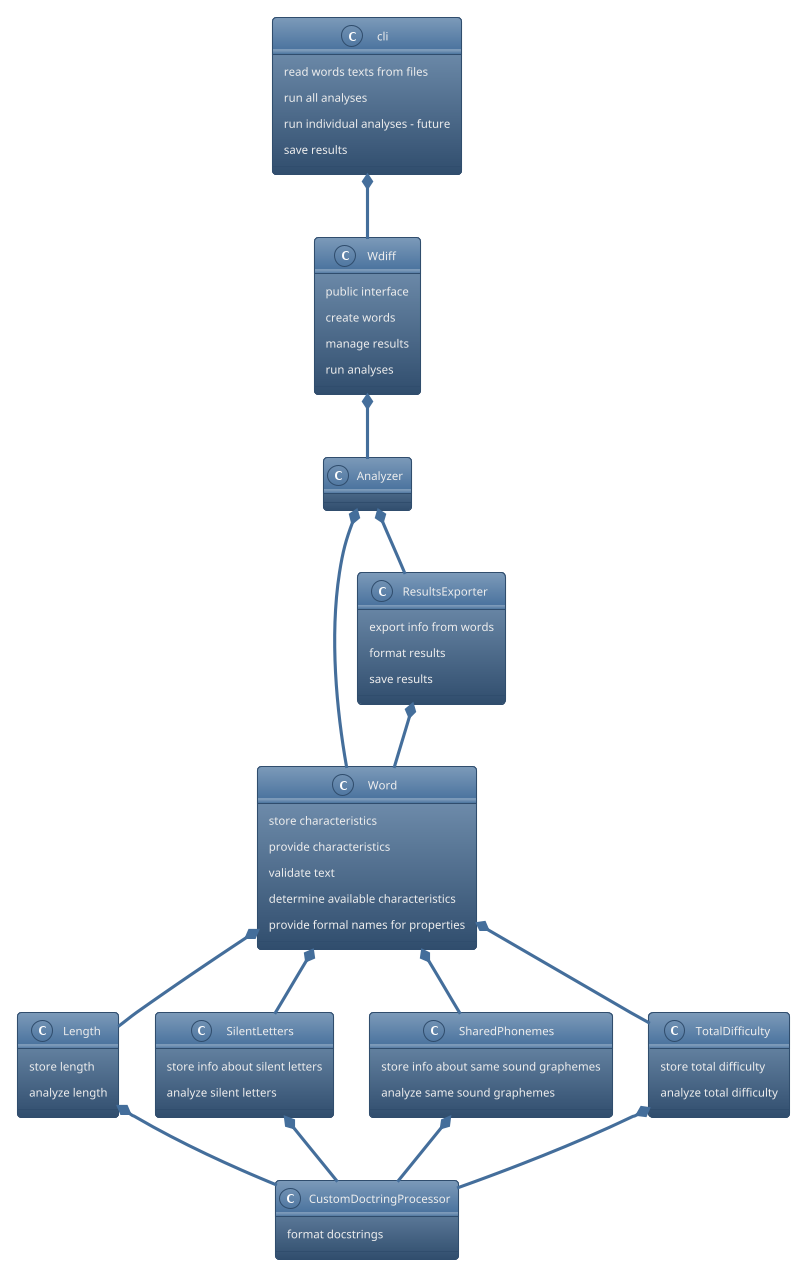 # OOP version
@startuml responsibilities
!theme spacelab

class Wdiff{
    public interface
    create words
    manage results   
    run analyses
}

class Word{
    store characteristics
    provide characteristics
    validate text
    determine available characteristics
    provide formal names for properties
}

class ResultsExporter{
    export info from words
    format results
    save results
}

class Length{
    store length
    analyze length
}

class SilentLetters{
    store info about silent letters
    analyze silent letters
}

class SharedPhonemes{
    store info about same sound graphemes
    analyze same sound graphemes 
}

class TotalDifficulty{
    store total difficulty
    analyze total difficulty
}

class cli{
    read words texts from files
    run all analyses
    run individual analyses - future
    save results
}

class CustomDoctringProcessor{
    format docstrings 
}

cli *-- Wdiff
Wdiff *-- Analyzer
Analyzer *-- Word
Analyzer *-- ResultsExporter
ResultsExporter *-- Word
Word *-- Length
Word *-- SilentLetters
Word *-- SharedPhonemes
Word *-- TotalDifficulty
Length *-- CustomDoctringProcessor 
SilentLetters *-- CustomDoctringProcessor 
SharedPhonemes *-- CustomDoctringProcessor 
TotalDifficulty *-- CustomDoctringProcessor 
@enduml

@startuml attributes
!theme spacelab
class Wdiff {
    -list[Word] words

    +None analyze_letter_length()
    +None analyze_silent_letters()
    +None analyze_shared_phoneme()
    +None analyze_total_difficulty()
    +None save_results(filename: Path)
    +pd.DataFrame results()

    -create_word_objs(str word_texts)
    -run_analysis(Callable func)
}

class ResultsExporterModule{
    +pd.DataFrame format_results(list[Word] words)  
    -list[dict] extract_info_words(list[Word] words)
    -list[dict[str, join[int, str]]] extract_info_word(word Word)
    -dict[str, join[int, str]] merge_info_from_characts(list[dict[str, join[int, str]]] characteristics)
    -pd.DataFrame format_results_as_df(list[dict] words)
}

class Word{
    #str text
    #Optional[Length] length = None
    #Optional[SilentLetter] sillent_letters = None
    #Optional[SharedPhoneme] graphemes_shared_phoneme = None 
    #Optional[TotalDifficulty] total_difficulty = None

    #dict[str, str] map_characteristic_names_to_labels

    -str normalize_text()
    -raises validate_word()
    -bool word_length_is_invalid()
    -bool word_contains_invalid_character()

    +None analyze_letter_length()
    +None analyze_silent_letters_total()
    +None analyze_shared_phoneme_total()
    +None analyze_total_difficulty()

    +list[str] get_available_characteristics()
}

class Length{
    #int letter

    +None analyze_letter_length(str text)
}

class SilentLetters{
    #int u
    #int h
    #int total

    +None analyze_silent_u(str text)
    +None analyze_silent_h(str text)
    +None analyze_silent_letters_total(str text)
}

class SharedPhonemes{
    #int s
    #int b
    #int y
    #int j
    #int k
    #int total
    
    +None analyze_shared_phoneme_s(str text) 
    +None analyze_shared_phoneme_b(str text)
    +None analyze_shared_phoneme_y(str text)
    +None analyze_shared_phoneme_j(str text)
    +None analyze_shared_phoneme_k(str text)
    +None analyze_shared_phonemes_total(str text)
}

class TotalDifficulty{
    #int difficulty

    +None analyze_total_difficulty(Word word)
}

class CustomDoctringProcessor{
    -param_like_sections
}

class climodule{
    -Iterable[str] get_words_from_file(Path filename)
    -run_all_analyses(Analyzer analyzer)
    -save_results(Path filename)
}

climodule *-- Wdiff
Wdiff *-- Word
Wdiff *-- ResultsExporterModule
ResultsExporterModule *-- Word
Word *-- Length
Word *-- SilentLetters
Word *-- SharedPhonemes
Word *-- TotalDifficulty
Length *-- CustomDoctringProcessor 
SilentLetters *-- CustomDoctringProcessor 
SharedPhonemes *-- CustomDoctringProcessor 
TotalDifficulty *-- CustomDoctringProcessor 
@enduml

# Data analysis approach (no OOP)
@startuml responsibilities
!theme spacelab

entity Wdiff{
    prepare words (validate and format)
    run analyses
    manage results
}

Entity Validators{
    validate words
}

entity Length{
    analyze length
}

entity SilentLetters{
    analyze silent letters
}

entity SharedPhonemes{
    analyze same sound graphemes 
}

entity TotalDifficulty{
    analyze total difficulty
}

entity cli{
    run all analyses
    save results
}

entity CustomDoctringProcessor{
    format docstrings 
}

cli --> Wdiff
Wdiff --> Validators
Wdiff --> Length
Wdiff --> SilentLetters
Wdiff --> SharedPhonemes
Wdiff --> TotalDifficulty

Length --> CustomDoctringProcessor 
SilentLetters --> CustomDoctringProcessor 
SharedPhonemes --> CustomDoctringProcessor 
TotalDifficulty --> CustomDoctringProcessor 
@enduml

@startuml attributes
!theme spacelab
entity Wdiff {
    -pd.DataFrame _results

    -Iterable[str] normalize_words(Iterable[str])
    -raises validate_words(Iterable[str])
    +None run_all_analyses()
    +None analyze_letter_length()
    +None analyze_silent_letters()
    +None analyze_shared_phoneme()
    +None analyze_total_difficulty()

    +Wdiff from_file(Path path_file)
    +None save_results(Path path_file)
    ' property
    +pd.DataFrame results()
}

entity Validators{
    -bool word_length_is_invalid(Iterable[str])
    -bool word_contains_invalid_character(Iterable[str])
}

entity Length{
    int analyze_letter_length(str text)
}

entity SilentLetters{
    +int analyze_silent_u(str text)
    +int analyze_silent_h(str text)
    +int analyze_silent_letters_total(pd.DataFrame silent_letter_data)
}

entity SharedPhonemes{
    +int analyze_shared_phoneme_s(str text) 
    +int analyze_shared_phoneme_b(str text)
    +int analyze_shared_phoneme_y(str text)
    +int analyze_shared_phoneme_j(str text)
    +int analyze_shared_phoneme_k(str text)
    +int analyze_shared_phonemes_total(pd.DataFrame shared_phoneme_data)
}

entity TotalDifficulty{
    +int analyze_total_difficulty(pd.DataFrame word_difficulty_data)
}

entity CustomDoctringProcessor{
    -param_like_sections
}

entity cli{
    +main()
}

cli --> Wdiff
Wdiff --> Validators
Wdiff --> Length
Wdiff --> SilentLetters
Wdiff --> SharedPhonemes
Wdiff --> TotalDifficulty

Wdiff --> CustomDoctringProcessor 
Length --> CustomDoctringProcessor 
SilentLetters --> CustomDoctringProcessor 
SharedPhonemes --> CustomDoctringProcessor 
TotalDifficulty --> CustomDoctringProcessor 
@enduml